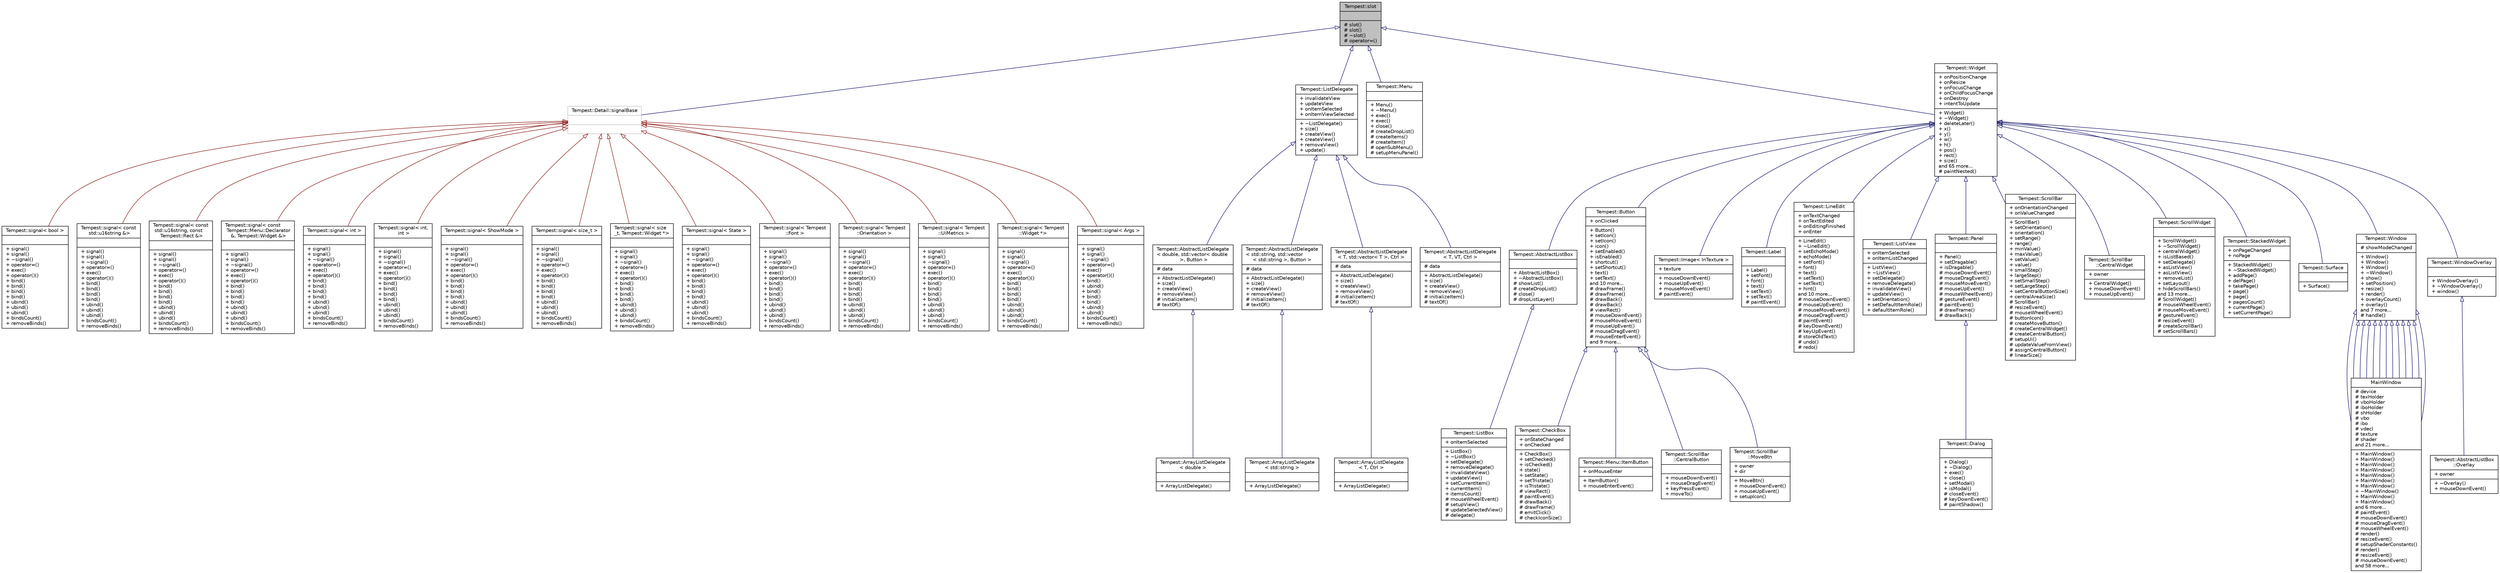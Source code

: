 digraph "Tempest::slot"
{
  edge [fontname="Helvetica",fontsize="10",labelfontname="Helvetica",labelfontsize="10"];
  node [fontname="Helvetica",fontsize="10",shape=record];
  Node0 [label="{Tempest::slot\n||# slot()\l# slot()\l# ~slot()\l# operator=()\l}",height=0.2,width=0.4,color="black", fillcolor="grey75", style="filled", fontcolor="black"];
  Node0 -> Node1 [dir="back",color="midnightblue",fontsize="10",style="solid",arrowtail="onormal",fontname="Helvetica"];
  Node1 [label="{Tempest::Detail::signalBase\n||}",height=0.2,width=0.4,color="grey75", fillcolor="white", style="filled"];
  Node1 -> Node2 [dir="back",color="firebrick4",fontsize="10",style="solid",arrowtail="onormal",fontname="Helvetica"];
  Node2 [label="{Tempest::signal\< bool \>\n||+ signal()\l+ signal()\l+ ~signal()\l+ operator=()\l+ exec()\l+ operator()()\l+ bind()\l+ bind()\l+ bind()\l+ bind()\l+ ubind()\l+ ubind()\l+ ubind()\l+ bindsCount()\l+ removeBinds()\l}",height=0.2,width=0.4,color="black", fillcolor="white", style="filled",URL="$class_tempest_1_1signal.html"];
  Node1 -> Node3 [dir="back",color="firebrick4",fontsize="10",style="solid",arrowtail="onormal",fontname="Helvetica"];
  Node3 [label="{Tempest::signal\< const\l std::u16string &\>\n||+ signal()\l+ signal()\l+ ~signal()\l+ operator=()\l+ exec()\l+ operator()()\l+ bind()\l+ bind()\l+ bind()\l+ bind()\l+ ubind()\l+ ubind()\l+ ubind()\l+ bindsCount()\l+ removeBinds()\l}",height=0.2,width=0.4,color="black", fillcolor="white", style="filled",URL="$class_tempest_1_1signal.html"];
  Node1 -> Node4 [dir="back",color="firebrick4",fontsize="10",style="solid",arrowtail="onormal",fontname="Helvetica"];
  Node4 [label="{Tempest::signal\< const\l std::u16string, const\l Tempest::Rect &\>\n||+ signal()\l+ signal()\l+ ~signal()\l+ operator=()\l+ exec()\l+ operator()()\l+ bind()\l+ bind()\l+ bind()\l+ bind()\l+ ubind()\l+ ubind()\l+ ubind()\l+ bindsCount()\l+ removeBinds()\l}",height=0.2,width=0.4,color="black", fillcolor="white", style="filled",URL="$class_tempest_1_1signal.html"];
  Node1 -> Node5 [dir="back",color="firebrick4",fontsize="10",style="solid",arrowtail="onormal",fontname="Helvetica"];
  Node5 [label="{Tempest::signal\< const\l Tempest::Menu::Declarator\l &, Tempest::Widget &\>\n||+ signal()\l+ signal()\l+ ~signal()\l+ operator=()\l+ exec()\l+ operator()()\l+ bind()\l+ bind()\l+ bind()\l+ bind()\l+ ubind()\l+ ubind()\l+ ubind()\l+ bindsCount()\l+ removeBinds()\l}",height=0.2,width=0.4,color="black", fillcolor="white", style="filled",URL="$class_tempest_1_1signal.html"];
  Node1 -> Node6 [dir="back",color="firebrick4",fontsize="10",style="solid",arrowtail="onormal",fontname="Helvetica"];
  Node6 [label="{Tempest::signal\< int \>\n||+ signal()\l+ signal()\l+ ~signal()\l+ operator=()\l+ exec()\l+ operator()()\l+ bind()\l+ bind()\l+ bind()\l+ bind()\l+ ubind()\l+ ubind()\l+ ubind()\l+ bindsCount()\l+ removeBinds()\l}",height=0.2,width=0.4,color="black", fillcolor="white", style="filled",URL="$class_tempest_1_1signal.html"];
  Node1 -> Node7 [dir="back",color="firebrick4",fontsize="10",style="solid",arrowtail="onormal",fontname="Helvetica"];
  Node7 [label="{Tempest::signal\< int,\l int \>\n||+ signal()\l+ signal()\l+ ~signal()\l+ operator=()\l+ exec()\l+ operator()()\l+ bind()\l+ bind()\l+ bind()\l+ bind()\l+ ubind()\l+ ubind()\l+ ubind()\l+ bindsCount()\l+ removeBinds()\l}",height=0.2,width=0.4,color="black", fillcolor="white", style="filled",URL="$class_tempest_1_1signal.html"];
  Node1 -> Node8 [dir="back",color="firebrick4",fontsize="10",style="solid",arrowtail="onormal",fontname="Helvetica"];
  Node8 [label="{Tempest::signal\< ShowMode \>\n||+ signal()\l+ signal()\l+ ~signal()\l+ operator=()\l+ exec()\l+ operator()()\l+ bind()\l+ bind()\l+ bind()\l+ bind()\l+ ubind()\l+ ubind()\l+ ubind()\l+ bindsCount()\l+ removeBinds()\l}",height=0.2,width=0.4,color="black", fillcolor="white", style="filled",URL="$class_tempest_1_1signal.html"];
  Node1 -> Node9 [dir="back",color="firebrick4",fontsize="10",style="solid",arrowtail="onormal",fontname="Helvetica"];
  Node9 [label="{Tempest::signal\< size_t \>\n||+ signal()\l+ signal()\l+ ~signal()\l+ operator=()\l+ exec()\l+ operator()()\l+ bind()\l+ bind()\l+ bind()\l+ bind()\l+ ubind()\l+ ubind()\l+ ubind()\l+ bindsCount()\l+ removeBinds()\l}",height=0.2,width=0.4,color="black", fillcolor="white", style="filled",URL="$class_tempest_1_1signal.html"];
  Node1 -> Node10 [dir="back",color="firebrick4",fontsize="10",style="solid",arrowtail="onormal",fontname="Helvetica"];
  Node10 [label="{Tempest::signal\< size\l_t, Tempest::Widget *\>\n||+ signal()\l+ signal()\l+ ~signal()\l+ operator=()\l+ exec()\l+ operator()()\l+ bind()\l+ bind()\l+ bind()\l+ bind()\l+ ubind()\l+ ubind()\l+ ubind()\l+ bindsCount()\l+ removeBinds()\l}",height=0.2,width=0.4,color="black", fillcolor="white", style="filled",URL="$class_tempest_1_1signal.html"];
  Node1 -> Node11 [dir="back",color="firebrick4",fontsize="10",style="solid",arrowtail="onormal",fontname="Helvetica"];
  Node11 [label="{Tempest::signal\< State \>\n||+ signal()\l+ signal()\l+ ~signal()\l+ operator=()\l+ exec()\l+ operator()()\l+ bind()\l+ bind()\l+ bind()\l+ bind()\l+ ubind()\l+ ubind()\l+ ubind()\l+ bindsCount()\l+ removeBinds()\l}",height=0.2,width=0.4,color="black", fillcolor="white", style="filled",URL="$class_tempest_1_1signal.html"];
  Node1 -> Node12 [dir="back",color="firebrick4",fontsize="10",style="solid",arrowtail="onormal",fontname="Helvetica"];
  Node12 [label="{Tempest::signal\< Tempest\l::Font \>\n||+ signal()\l+ signal()\l+ ~signal()\l+ operator=()\l+ exec()\l+ operator()()\l+ bind()\l+ bind()\l+ bind()\l+ bind()\l+ ubind()\l+ ubind()\l+ ubind()\l+ bindsCount()\l+ removeBinds()\l}",height=0.2,width=0.4,color="black", fillcolor="white", style="filled",URL="$class_tempest_1_1signal.html"];
  Node1 -> Node13 [dir="back",color="firebrick4",fontsize="10",style="solid",arrowtail="onormal",fontname="Helvetica"];
  Node13 [label="{Tempest::signal\< Tempest\l::Orientation \>\n||+ signal()\l+ signal()\l+ ~signal()\l+ operator=()\l+ exec()\l+ operator()()\l+ bind()\l+ bind()\l+ bind()\l+ bind()\l+ ubind()\l+ ubind()\l+ ubind()\l+ bindsCount()\l+ removeBinds()\l}",height=0.2,width=0.4,color="black", fillcolor="white", style="filled",URL="$class_tempest_1_1signal.html"];
  Node1 -> Node14 [dir="back",color="firebrick4",fontsize="10",style="solid",arrowtail="onormal",fontname="Helvetica"];
  Node14 [label="{Tempest::signal\< Tempest\l::UiMetrics \>\n||+ signal()\l+ signal()\l+ ~signal()\l+ operator=()\l+ exec()\l+ operator()()\l+ bind()\l+ bind()\l+ bind()\l+ bind()\l+ ubind()\l+ ubind()\l+ ubind()\l+ bindsCount()\l+ removeBinds()\l}",height=0.2,width=0.4,color="black", fillcolor="white", style="filled",URL="$class_tempest_1_1signal.html"];
  Node1 -> Node15 [dir="back",color="firebrick4",fontsize="10",style="solid",arrowtail="onormal",fontname="Helvetica"];
  Node15 [label="{Tempest::signal\< Tempest\l::Widget *\>\n||+ signal()\l+ signal()\l+ ~signal()\l+ operator=()\l+ exec()\l+ operator()()\l+ bind()\l+ bind()\l+ bind()\l+ bind()\l+ ubind()\l+ ubind()\l+ ubind()\l+ bindsCount()\l+ removeBinds()\l}",height=0.2,width=0.4,color="black", fillcolor="white", style="filled",URL="$class_tempest_1_1signal.html"];
  Node1 -> Node16 [dir="back",color="firebrick4",fontsize="10",style="solid",arrowtail="onormal",fontname="Helvetica"];
  Node16 [label="{Tempest::signal\< Args \>\n||+ signal()\l+ signal()\l+ ~signal()\l+ operator=()\l+ exec()\l+ operator()()\l+ bind()\l+ ubind()\l+ bind()\l+ bind()\l+ bind()\l+ ubind()\l+ ubind()\l+ bindsCount()\l+ removeBinds()\l}",height=0.2,width=0.4,color="black", fillcolor="white", style="filled",URL="$class_tempest_1_1signal.html",tooltip="signal class, for signals and slots system. "];
  Node0 -> Node17 [dir="back",color="midnightblue",fontsize="10",style="solid",arrowtail="onormal",fontname="Helvetica"];
  Node17 [label="{Tempest::ListDelegate\n|+ invalidateView\l+ updateView\l+ onItemSelected\l+ onItemViewSelected\l|+ ~ListDelegate()\l+ size()\l+ createView()\l+ createView()\l+ removeView()\l+ update()\l}",height=0.2,width=0.4,color="black", fillcolor="white", style="filled",URL="$class_tempest_1_1_list_delegate.html",tooltip="The ListDelegate class provides items to display in list or other collection. "];
  Node17 -> Node18 [dir="back",color="midnightblue",fontsize="10",style="solid",arrowtail="onormal",fontname="Helvetica"];
  Node18 [label="{Tempest::AbstractListDelegate\l\< double, std::vector\< double\l \>, Button \>\n|# data\l|+ AbstractListDelegate()\l+ size()\l+ createView()\l+ removeView()\l# initializeItem()\l# textOf()\l}",height=0.2,width=0.4,color="black", fillcolor="white", style="filled",URL="$class_tempest_1_1_abstract_list_delegate.html"];
  Node18 -> Node19 [dir="back",color="midnightblue",fontsize="10",style="solid",arrowtail="onormal",fontname="Helvetica"];
  Node19 [label="{Tempest::ArrayListDelegate\l\< double \>\n||+ ArrayListDelegate()\l}",height=0.2,width=0.4,color="black", fillcolor="white", style="filled",URL="$class_tempest_1_1_array_list_delegate.html"];
  Node17 -> Node20 [dir="back",color="midnightblue",fontsize="10",style="solid",arrowtail="onormal",fontname="Helvetica"];
  Node20 [label="{Tempest::AbstractListDelegate\l\< std::string, std::vector\l\< std::string \>, Button \>\n|# data\l|+ AbstractListDelegate()\l+ size()\l+ createView()\l+ removeView()\l# initializeItem()\l# textOf()\l}",height=0.2,width=0.4,color="black", fillcolor="white", style="filled",URL="$class_tempest_1_1_abstract_list_delegate.html"];
  Node20 -> Node21 [dir="back",color="midnightblue",fontsize="10",style="solid",arrowtail="onormal",fontname="Helvetica"];
  Node21 [label="{Tempest::ArrayListDelegate\l\< std::string \>\n||+ ArrayListDelegate()\l}",height=0.2,width=0.4,color="black", fillcolor="white", style="filled",URL="$class_tempest_1_1_array_list_delegate.html"];
  Node17 -> Node22 [dir="back",color="midnightblue",fontsize="10",style="solid",arrowtail="onormal",fontname="Helvetica"];
  Node22 [label="{Tempest::AbstractListDelegate\l\< T, std::vector\< T \>, Ctrl \>\n|# data\l|+ AbstractListDelegate()\l+ size()\l+ createView()\l+ removeView()\l# initializeItem()\l# textOf()\l}",height=0.2,width=0.4,color="black", fillcolor="white", style="filled",URL="$class_tempest_1_1_abstract_list_delegate.html"];
  Node22 -> Node23 [dir="back",color="midnightblue",fontsize="10",style="solid",arrowtail="onormal",fontname="Helvetica"];
  Node23 [label="{Tempest::ArrayListDelegate\l\< T, Ctrl \>\n||+ ArrayListDelegate()\l}",height=0.2,width=0.4,color="black", fillcolor="white", style="filled",URL="$class_tempest_1_1_array_list_delegate.html"];
  Node17 -> Node24 [dir="back",color="midnightblue",fontsize="10",style="solid",arrowtail="onormal",fontname="Helvetica"];
  Node24 [label="{Tempest::AbstractListDelegate\l\< T, VT, Ctrl \>\n|# data\l|+ AbstractListDelegate()\l+ size()\l+ createView()\l+ removeView()\l# initializeItem()\l# textOf()\l}",height=0.2,width=0.4,color="black", fillcolor="white", style="filled",URL="$class_tempest_1_1_abstract_list_delegate.html"];
  Node0 -> Node25 [dir="back",color="midnightblue",fontsize="10",style="solid",arrowtail="onormal",fontname="Helvetica"];
  Node25 [label="{Tempest::Menu\n||+ Menu()\l+ ~Menu()\l+ exec()\l+ exec()\l+ close()\l# createDropList()\l# createItems()\l# createItem()\l# openSubMenu()\l# setupMenuPanel()\l}",height=0.2,width=0.4,color="black", fillcolor="white", style="filled",URL="$class_tempest_1_1_menu.html"];
  Node0 -> Node26 [dir="back",color="midnightblue",fontsize="10",style="solid",arrowtail="onormal",fontname="Helvetica"];
  Node26 [label="{Tempest::Widget\n|+ onPositionChange\l+ onResize\l+ onFocusChange\l+ onChildFocusChange\l+ onDestroy\l+ intentToUpdate\l|+ Widget()\l+ ~Widget()\l+ deleteLater()\l+ x()\l+ y()\l+ w()\l+ h()\l+ pos()\l+ rect()\l+ size()\land 65 more...\l# paintNested()\l}",height=0.2,width=0.4,color="black", fillcolor="white", style="filled",URL="$class_tempest_1_1_widget.html"];
  Node26 -> Node27 [dir="back",color="midnightblue",fontsize="10",style="solid",arrowtail="onormal",fontname="Helvetica"];
  Node27 [label="{Tempest::AbstractListBox\n||+ AbstractListBox()\l+ ~AbstractListBox()\l# showList()\l# createDropList()\l# close()\l# dropListLayer()\l}",height=0.2,width=0.4,color="black", fillcolor="white", style="filled",URL="$class_tempest_1_1_abstract_list_box.html"];
  Node27 -> Node28 [dir="back",color="midnightblue",fontsize="10",style="solid",arrowtail="onormal",fontname="Helvetica"];
  Node28 [label="{Tempest::ListBox\n|+ onItemSelected\l|+ ListBox()\l+ ~ListBox()\l+ setDelegate()\l+ removeDelegate()\l+ invalidateView()\l+ updateView()\l+ setCurrentItem()\l+ currentItem()\l+ itemsCount()\l# mouseWheelEvent()\l# setupView()\l# updateSelectedView()\l# delegate()\l}",height=0.2,width=0.4,color="black", fillcolor="white", style="filled",URL="$class_tempest_1_1_list_box.html"];
  Node26 -> Node29 [dir="back",color="midnightblue",fontsize="10",style="solid",arrowtail="onormal",fontname="Helvetica"];
  Node29 [label="{Tempest::Button\n|+ onClicked\l|+ Button()\l+ setIcon()\l+ setIcon()\l+ icon()\l+ setEnabled()\l+ isEnabled()\l+ shortcut()\l+ setShortcut()\l+ text()\l+ setText()\land 10 more...\l# drawFrame()\l# drawFrame()\l# drawBack()\l# drawBack()\l# viewRect()\l# mouseDownEvent()\l# mouseMoveEvent()\l# mouseUpEvent()\l# mouseDragEvent()\l# mouseEnterEvent()\land 9 more...\l}",height=0.2,width=0.4,color="black", fillcolor="white", style="filled",URL="$class_tempest_1_1_button.html"];
  Node29 -> Node30 [dir="back",color="midnightblue",fontsize="10",style="solid",arrowtail="onormal",fontname="Helvetica"];
  Node30 [label="{Tempest::CheckBox\n|+ onStateChanged\l+ onChecked\l|+ CheckBox()\l+ setChecked()\l+ isChecked()\l+ state()\l+ setState()\l+ setTristate()\l+ isTristate()\l# viewRect()\l# paintEvent()\l# drawBack()\l# drawFrame()\l# emitClick()\l# checkIconSize()\l}",height=0.2,width=0.4,color="black", fillcolor="white", style="filled",URL="$class_tempest_1_1_check_box.html"];
  Node29 -> Node31 [dir="back",color="midnightblue",fontsize="10",style="solid",arrowtail="onormal",fontname="Helvetica"];
  Node31 [label="{Tempest::Menu::ItemButton\n|+ onMouseEnter\l|+ ItemButton()\l+ mouseEnterEvent()\l}",height=0.2,width=0.4,color="black", fillcolor="white", style="filled",URL="$struct_tempest_1_1_menu_1_1_item_button.html"];
  Node29 -> Node32 [dir="back",color="midnightblue",fontsize="10",style="solid",arrowtail="onormal",fontname="Helvetica"];
  Node32 [label="{Tempest::ScrollBar\l::CentralButton\n||+ mouseDownEvent()\l+ mouseDragEvent()\l+ keyPressEvent()\l+ moveTo()\l}",height=0.2,width=0.4,color="black", fillcolor="white", style="filled",URL="$struct_tempest_1_1_scroll_bar_1_1_central_button.html"];
  Node29 -> Node33 [dir="back",color="midnightblue",fontsize="10",style="solid",arrowtail="onormal",fontname="Helvetica"];
  Node33 [label="{Tempest::ScrollBar\l::MoveBtn\n|+ owner\l+ dir\l|+ MoveBtn()\l+ mouseDownEvent()\l+ mouseUpEvent()\l+ setupIcon()\l}",height=0.2,width=0.4,color="black", fillcolor="white", style="filled",URL="$struct_tempest_1_1_scroll_bar_1_1_move_btn.html"];
  Node26 -> Node34 [dir="back",color="midnightblue",fontsize="10",style="solid",arrowtail="onormal",fontname="Helvetica"];
  Node34 [label="{Tempest::Image\< InTexture \>\n|+ texture\l|+ mouseDownEvent()\l+ mouseUpEvent()\l+ mouseMoveEvent()\l# paintEvent()\l}",height=0.2,width=0.4,color="black", fillcolor="white", style="filled",URL="$class_tempest_1_1_image.html"];
  Node26 -> Node35 [dir="back",color="midnightblue",fontsize="10",style="solid",arrowtail="onormal",fontname="Helvetica"];
  Node35 [label="{Tempest::Label\n||+ Label()\l+ setFont()\l+ font()\l+ text()\l+ setText()\l+ setText()\l# paintEvent()\l}",height=0.2,width=0.4,color="black", fillcolor="white", style="filled",URL="$class_tempest_1_1_label.html"];
  Node26 -> Node36 [dir="back",color="midnightblue",fontsize="10",style="solid",arrowtail="onormal",fontname="Helvetica"];
  Node36 [label="{Tempest::LineEdit\n|+ onTextChanged\l+ onTextEdited\l+ onEditingFinished\l+ onEnter\l|+ LineEdit()\l+ ~LineEdit()\l+ setEchoMode()\l+ echoMode()\l+ setFont()\l+ font()\l+ text()\l+ setText()\l+ setText()\l+ hint()\land 10 more...\l# mouseDownEvent()\l# mouseUpEvent()\l# mouseMoveEvent()\l# mouseDragEvent()\l# paintEvent()\l# keyDownEvent()\l# keyUpEvent()\l# storeOldText()\l# undo()\l# redo()\l}",height=0.2,width=0.4,color="black", fillcolor="white", style="filled",URL="$class_tempest_1_1_line_edit.html"];
  Node26 -> Node37 [dir="back",color="midnightblue",fontsize="10",style="solid",arrowtail="onormal",fontname="Helvetica"];
  Node37 [label="{Tempest::ListView\n|+ onItemSelected\l+ onItemListChanged\l|+ ListView()\l+ ~ListView()\l+ setDelegate()\l+ removeDelegate()\l+ invalidateView()\l+ updateView()\l+ setOrientation()\l+ setDefaultItemRole()\l+ defaultItemRole()\l}",height=0.2,width=0.4,color="black", fillcolor="white", style="filled",URL="$class_tempest_1_1_list_view.html"];
  Node26 -> Node38 [dir="back",color="midnightblue",fontsize="10",style="solid",arrowtail="onormal",fontname="Helvetica"];
  Node38 [label="{Tempest::Panel\n||+ Panel()\l+ setDragable()\l+ isDragable()\l# mouseDownEvent()\l# mouseDragEvent()\l# mouseMoveEvent()\l# mouseUpEvent()\l# mouseWheelEvent()\l# gestureEvent()\l# paintEvent()\l# drawFrame()\l# drawBack()\l}",height=0.2,width=0.4,color="black", fillcolor="white", style="filled",URL="$class_tempest_1_1_panel.html"];
  Node38 -> Node39 [dir="back",color="midnightblue",fontsize="10",style="solid",arrowtail="onormal",fontname="Helvetica"];
  Node39 [label="{Tempest::Dialog\n||+ Dialog()\l+ ~Dialog()\l+ exec()\l+ close()\l+ setModal()\l+ isModal()\l# closeEvent()\l# keyDownEvent()\l# paintShadow()\l}",height=0.2,width=0.4,color="black", fillcolor="white", style="filled",URL="$class_tempest_1_1_dialog.html"];
  Node26 -> Node40 [dir="back",color="midnightblue",fontsize="10",style="solid",arrowtail="onormal",fontname="Helvetica"];
  Node40 [label="{Tempest::ScrollBar\n|+ onOrientationChanged\l+ onValueChanged\l|+ ScrollBar()\l+ setOrientation()\l+ orientation()\l+ setRange()\l+ range()\l+ minValue()\l+ maxValue()\l+ setValue()\l+ value()\l+ smallStep()\l+ largeStep()\l+ setSmallStep()\l+ setLargeStep()\l+ setCentralButtonSize()\l+ centralAreaSize()\l# ScrollBar()\l# resizeEvent()\l# mouseWheelEvent()\l# buttonIcon()\l# createMoveButton()\l# createCentralWidget()\l# createCentralButton()\l# setupUi()\l# updateValueFromView()\l# assignCentralButton()\l# linearSize()\l}",height=0.2,width=0.4,color="black", fillcolor="white", style="filled",URL="$class_tempest_1_1_scroll_bar.html"];
  Node26 -> Node41 [dir="back",color="midnightblue",fontsize="10",style="solid",arrowtail="onormal",fontname="Helvetica"];
  Node41 [label="{Tempest::ScrollBar\l::CentralWidget\n|+ owner\l|+ CentralWidget()\l+ mouseDownEvent()\l+ mouseUpEvent()\l}",height=0.2,width=0.4,color="black", fillcolor="white", style="filled",URL="$struct_tempest_1_1_scroll_bar_1_1_central_widget.html"];
  Node26 -> Node42 [dir="back",color="midnightblue",fontsize="10",style="solid",arrowtail="onormal",fontname="Helvetica"];
  Node42 [label="{Tempest::ScrollWidget\n||+ ScrollWidget()\l+ ~ScrollWidget()\l+ centralWidget()\l+ isListBased()\l+ setDelegate()\l+ asListView()\l+ asListView()\l+ removeList()\l+ setLayout()\l+ hideScrollBars()\land 13 more...\l# ScrollWidget()\l# mouseWheelEvent()\l# mouseMoveEvent()\l# gestureEvent()\l# resizeEvent()\l# createScrollBar()\l# setScrollBars()\l}",height=0.2,width=0.4,color="black", fillcolor="white", style="filled",URL="$class_tempest_1_1_scroll_widget.html"];
  Node26 -> Node43 [dir="back",color="midnightblue",fontsize="10",style="solid",arrowtail="onormal",fontname="Helvetica"];
  Node43 [label="{Tempest::StackedWidget\n|+ onPageChanged\l+ noPage\l|+ StackedWidget()\l+ ~StackedWidget()\l+ addPage()\l+ delPage()\l+ takePage()\l+ page()\l+ page()\l+ pagesCount()\l+ currentPage()\l+ setCurrentPage()\l}",height=0.2,width=0.4,color="black", fillcolor="white", style="filled",URL="$class_tempest_1_1_stacked_widget.html"];
  Node26 -> Node44 [dir="back",color="midnightblue",fontsize="10",style="solid",arrowtail="onormal",fontname="Helvetica"];
  Node44 [label="{Tempest::Surface\n||+ Surface()\l}",height=0.2,width=0.4,color="black", fillcolor="white", style="filled",URL="$class_tempest_1_1_surface.html"];
  Node26 -> Node45 [dir="back",color="midnightblue",fontsize="10",style="solid",arrowtail="onormal",fontname="Helvetica"];
  Node45 [label="{Tempest::Window\n|# showModeChanged\l|+ Window()\l+ Window()\l+ Window()\l+ ~Window()\l+ show()\l+ setPosition()\l+ resize()\l+ render()\l+ overlayCount()\l+ overlay()\land 7 more...\l# handle()\l}",height=0.2,width=0.4,color="black", fillcolor="white", style="filled",URL="$class_tempest_1_1_window.html"];
  Node45 -> Node46 [dir="back",color="midnightblue",fontsize="10",style="solid",arrowtail="onormal",fontname="Helvetica"];
  Node46 [label="{MainWindow\n|# device\l# texHolder\l# vboHolder\l# iboHolder\l# shHolder\l# vbo\l# ibo\l# vdecl\l# texture\l# shader\land 21 more...\l|+ MainWindow()\l+ MainWindow()\l+ MainWindow()\l+ MainWindow()\l+ MainWindow()\l+ MainWindow()\l+ MainWindow()\l+ ~MainWindow()\l+ MainWindow()\l+ MainWindow()\land 6 more...\l# paintEvent()\l# mouseDownEvent()\l# mouseDragEvent()\l# mouseWheelEvent()\l# render()\l# resizeEvent()\l# setupShaderConstants()\l# render()\l# resizeEvent()\l# mouseDownEvent()\land 58 more...\l}",height=0.2,width=0.4,color="black", fillcolor="white", style="filled",URL="$class_main_window.html"];
  Node45 -> Node46 [dir="back",color="midnightblue",fontsize="10",style="solid",arrowtail="onormal",fontname="Helvetica"];
  Node45 -> Node46 [dir="back",color="midnightblue",fontsize="10",style="solid",arrowtail="onormal",fontname="Helvetica"];
  Node45 -> Node46 [dir="back",color="midnightblue",fontsize="10",style="solid",arrowtail="onormal",fontname="Helvetica"];
  Node45 -> Node46 [dir="back",color="midnightblue",fontsize="10",style="solid",arrowtail="onormal",fontname="Helvetica"];
  Node45 -> Node46 [dir="back",color="midnightblue",fontsize="10",style="solid",arrowtail="onormal",fontname="Helvetica"];
  Node45 -> Node46 [dir="back",color="midnightblue",fontsize="10",style="solid",arrowtail="onormal",fontname="Helvetica"];
  Node45 -> Node46 [dir="back",color="midnightblue",fontsize="10",style="solid",arrowtail="onormal",fontname="Helvetica"];
  Node45 -> Node46 [dir="back",color="midnightblue",fontsize="10",style="solid",arrowtail="onormal",fontname="Helvetica"];
  Node45 -> Node46 [dir="back",color="midnightblue",fontsize="10",style="solid",arrowtail="onormal",fontname="Helvetica"];
  Node45 -> Node46 [dir="back",color="midnightblue",fontsize="10",style="solid",arrowtail="onormal",fontname="Helvetica"];
  Node45 -> Node46 [dir="back",color="midnightblue",fontsize="10",style="solid",arrowtail="onormal",fontname="Helvetica"];
  Node45 -> Node46 [dir="back",color="midnightblue",fontsize="10",style="solid",arrowtail="onormal",fontname="Helvetica"];
  Node26 -> Node47 [dir="back",color="midnightblue",fontsize="10",style="solid",arrowtail="onormal",fontname="Helvetica"];
  Node47 [label="{Tempest::WindowOverlay\n||+ WindowOverlay()\l+ ~WindowOverlay()\l+ window()\l}",height=0.2,width=0.4,color="black", fillcolor="white", style="filled",URL="$class_tempest_1_1_window_overlay.html"];
  Node47 -> Node48 [dir="back",color="midnightblue",fontsize="10",style="solid",arrowtail="onormal",fontname="Helvetica"];
  Node48 [label="{Tempest::AbstractListBox\l::Overlay\n|+ owner\l|+ ~Overlay()\l+ mouseDownEvent()\l}",height=0.2,width=0.4,color="black", fillcolor="white", style="filled",URL="$struct_tempest_1_1_abstract_list_box_1_1_overlay.html"];
}
